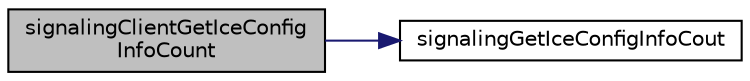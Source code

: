 digraph "signalingClientGetIceConfigInfoCount"
{
 // LATEX_PDF_SIZE
  edge [fontname="Helvetica",fontsize="10",labelfontname="Helvetica",labelfontsize="10"];
  node [fontname="Helvetica",fontsize="10",shape=record];
  rankdir="LR";
  Node1 [label="signalingClientGetIceConfig\lInfoCount",height=0.2,width=0.4,color="black", fillcolor="grey75", style="filled", fontcolor="black",tooltip="Gets the retrieved ICE configuration information object count."];
  Node1 -> Node2 [color="midnightblue",fontsize="10",style="solid",fontname="Helvetica"];
  Node2 [label="signalingGetIceConfigInfoCout",height=0.2,width=0.4,color="black", fillcolor="white", style="filled",URL="$Signaling_8c.html#abfcf7ed9ac28611238c1fb82f9dbda6e",tooltip=" "];
}
